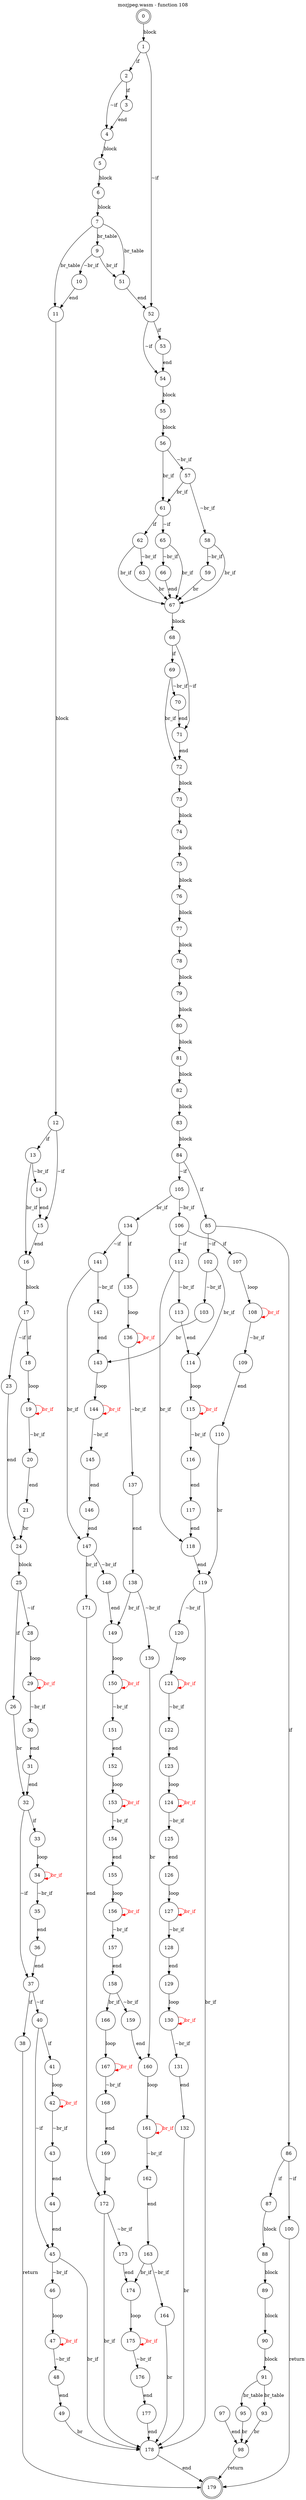 digraph finite_state_machine {
    label = "mozjpeg.wasm - function 108"
    labelloc =  t
    labelfontsize = 16
    labelfontcolor = black
    labelfontname = "Helvetica"
    node [shape = doublecircle]; 0 179;
    node [shape = circle];
    0 -> 1[label="block"];
    1 -> 2[label="if"];
    1 -> 52[label="~if"];
    2 -> 3[label="if"];
    2 -> 4[label="~if"];
    3 -> 4[label="end"];
    4 -> 5[label="block"];
    5 -> 6[label="block"];
    6 -> 7[label="block"];
    7 -> 9[label="br_table"];
    7 -> 51[label="br_table"];
    7 -> 11[label="br_table"];
    9 -> 10[label="~br_if"];
    9 -> 51[label="br_if"];
    10 -> 11[label="end"];
    11 -> 12[label="block"];
    12 -> 13[label="if"];
    12 -> 15[label="~if"];
    13 -> 14[label="~br_if"];
    13 -> 16[label="br_if"];
    14 -> 15[label="end"];
    15 -> 16[label="end"];
    16 -> 17[label="block"];
    17 -> 18[label="if"];
    17 -> 23[label="~if"];
    18 -> 19[label="loop"];
    19 -> 20[label="~br_if"];
    19 -> 19[color="red" fontcolor="red" label="br_if"];
    20 -> 21[label="end"];
    21 -> 24[label="br"];
    23 -> 24[label="end"];
    24 -> 25[label="block"];
    25 -> 26[label="if"];
    25 -> 28[label="~if"];
    26 -> 32[label="br"];
    28 -> 29[label="loop"];
    29 -> 30[label="~br_if"];
    29 -> 29[color="red" fontcolor="red" label="br_if"];
    30 -> 31[label="end"];
    31 -> 32[label="end"];
    32 -> 33[label="if"];
    32 -> 37[label="~if"];
    33 -> 34[label="loop"];
    34 -> 35[label="~br_if"];
    34 -> 34[color="red" fontcolor="red" label="br_if"];
    35 -> 36[label="end"];
    36 -> 37[label="end"];
    37 -> 38[label="if"];
    37 -> 40[label="~if"];
    38 -> 179[label="return"];
    40 -> 41[label="if"];
    40 -> 45[label="~if"];
    41 -> 42[label="loop"];
    42 -> 43[label="~br_if"];
    42 -> 42[color="red" fontcolor="red" label="br_if"];
    43 -> 44[label="end"];
    44 -> 45[label="end"];
    45 -> 46[label="~br_if"];
    45 -> 178[label="br_if"];
    46 -> 47[label="loop"];
    47 -> 48[label="~br_if"];
    47 -> 47[color="red" fontcolor="red" label="br_if"];
    48 -> 49[label="end"];
    49 -> 178[label="br"];
    51 -> 52[label="end"];
    52 -> 53[label="if"];
    52 -> 54[label="~if"];
    53 -> 54[label="end"];
    54 -> 55[label="block"];
    55 -> 56[label="block"];
    56 -> 57[label="~br_if"];
    56 -> 61[label="br_if"];
    57 -> 58[label="~br_if"];
    57 -> 61[label="br_if"];
    58 -> 59[label="~br_if"];
    58 -> 67[label="br_if"];
    59 -> 67[label="br"];
    61 -> 62[label="if"];
    61 -> 65[label="~if"];
    62 -> 63[label="~br_if"];
    62 -> 67[label="br_if"];
    63 -> 67[label="br"];
    65 -> 66[label="~br_if"];
    65 -> 67[label="br_if"];
    66 -> 67[label="end"];
    67 -> 68[label="block"];
    68 -> 69[label="if"];
    68 -> 71[label="~if"];
    69 -> 70[label="~br_if"];
    69 -> 72[label="br_if"];
    70 -> 71[label="end"];
    71 -> 72[label="end"];
    72 -> 73[label="block"];
    73 -> 74[label="block"];
    74 -> 75[label="block"];
    75 -> 76[label="block"];
    76 -> 77[label="block"];
    77 -> 78[label="block"];
    78 -> 79[label="block"];
    79 -> 80[label="block"];
    80 -> 81[label="block"];
    81 -> 82[label="block"];
    82 -> 83[label="block"];
    83 -> 84[label="block"];
    84 -> 85[label="if"];
    84 -> 105[label="~if"];
    85 -> 86[label="if"];
    85 -> 102[label="~if"];
    86 -> 87[label="if"];
    86 -> 100[label="~if"];
    87 -> 88[label="block"];
    88 -> 89[label="block"];
    89 -> 90[label="block"];
    90 -> 91[label="block"];
    91 -> 95[label="br_table"];
    91 -> 93[label="br_table"];
    93 -> 98[label="br"];
    95 -> 98[label="br"];
    97 -> 98[label="end"];
    98 -> 179[label="return"];
    100 -> 179[label="return"];
    102 -> 103[label="~br_if"];
    102 -> 114[label="br_if"];
    103 -> 143[label="br"];
    105 -> 106[label="~br_if"];
    105 -> 134[label="br_if"];
    106 -> 107[label="if"];
    106 -> 112[label="~if"];
    107 -> 108[label="loop"];
    108 -> 109[label="~br_if"];
    108 -> 108[color="red" fontcolor="red" label="br_if"];
    109 -> 110[label="end"];
    110 -> 119[label="br"];
    112 -> 113[label="~br_if"];
    112 -> 118[label="br_if"];
    113 -> 114[label="end"];
    114 -> 115[label="loop"];
    115 -> 116[label="~br_if"];
    115 -> 115[color="red" fontcolor="red" label="br_if"];
    116 -> 117[label="end"];
    117 -> 118[label="end"];
    118 -> 119[label="end"];
    119 -> 120[label="~br_if"];
    119 -> 178[label="br_if"];
    120 -> 121[label="loop"];
    121 -> 122[label="~br_if"];
    121 -> 121[color="red" fontcolor="red" label="br_if"];
    122 -> 123[label="end"];
    123 -> 124[label="loop"];
    124 -> 125[label="~br_if"];
    124 -> 124[color="red" fontcolor="red" label="br_if"];
    125 -> 126[label="end"];
    126 -> 127[label="loop"];
    127 -> 128[label="~br_if"];
    127 -> 127[color="red" fontcolor="red" label="br_if"];
    128 -> 129[label="end"];
    129 -> 130[label="loop"];
    130 -> 131[label="~br_if"];
    130 -> 130[color="red" fontcolor="red" label="br_if"];
    131 -> 132[label="end"];
    132 -> 178[label="br"];
    134 -> 135[label="if"];
    134 -> 141[label="~if"];
    135 -> 136[label="loop"];
    136 -> 137[label="~br_if"];
    136 -> 136[color="red" fontcolor="red" label="br_if"];
    137 -> 138[label="end"];
    138 -> 139[label="~br_if"];
    138 -> 149[label="br_if"];
    139 -> 160[label="br"];
    141 -> 142[label="~br_if"];
    141 -> 147[label="br_if"];
    142 -> 143[label="end"];
    143 -> 144[label="loop"];
    144 -> 145[label="~br_if"];
    144 -> 144[color="red" fontcolor="red" label="br_if"];
    145 -> 146[label="end"];
    146 -> 147[label="end"];
    147 -> 148[label="~br_if"];
    147 -> 171[label="br_if"];
    148 -> 149[label="end"];
    149 -> 150[label="loop"];
    150 -> 151[label="~br_if"];
    150 -> 150[color="red" fontcolor="red" label="br_if"];
    151 -> 152[label="end"];
    152 -> 153[label="loop"];
    153 -> 154[label="~br_if"];
    153 -> 153[color="red" fontcolor="red" label="br_if"];
    154 -> 155[label="end"];
    155 -> 156[label="loop"];
    156 -> 157[label="~br_if"];
    156 -> 156[color="red" fontcolor="red" label="br_if"];
    157 -> 158[label="end"];
    158 -> 159[label="~br_if"];
    158 -> 166[label="br_if"];
    159 -> 160[label="end"];
    160 -> 161[label="loop"];
    161 -> 162[label="~br_if"];
    161 -> 161[color="red" fontcolor="red" label="br_if"];
    162 -> 163[label="end"];
    163 -> 164[label="~br_if"];
    163 -> 174[label="br_if"];
    164 -> 178[label="br"];
    166 -> 167[label="loop"];
    167 -> 168[label="~br_if"];
    167 -> 167[color="red" fontcolor="red" label="br_if"];
    168 -> 169[label="end"];
    169 -> 172[label="br"];
    171 -> 172[label="end"];
    172 -> 173[label="~br_if"];
    172 -> 178[label="br_if"];
    173 -> 174[label="end"];
    174 -> 175[label="loop"];
    175 -> 176[label="~br_if"];
    175 -> 175[color="red" fontcolor="red" label="br_if"];
    176 -> 177[label="end"];
    177 -> 178[label="end"];
    178 -> 179[label="end"];
}
